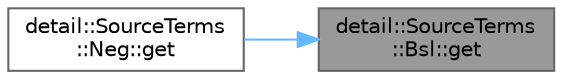 digraph "detail::SourceTerms::Bsl::get"
{
 // LATEX_PDF_SIZE
  bgcolor="transparent";
  edge [fontname=Helvetica,fontsize=10,labelfontname=Helvetica,labelfontsize=10];
  node [fontname=Helvetica,fontsize=10,shape=box,height=0.2,width=0.4];
  rankdir="RL";
  Node1 [id="Node000001",label="detail::SourceTerms\l::Bsl::get",height=0.2,width=0.4,color="gray40", fillcolor="grey60", style="filled", fontcolor="black",tooltip=" "];
  Node1 -> Node2 [id="edge1_Node000001_Node000002",dir="back",color="steelblue1",style="solid",tooltip=" "];
  Node2 [id="Node000002",label="detail::SourceTerms\l::Neg::get",height=0.2,width=0.4,color="grey40", fillcolor="white", style="filled",URL="$structdetail_1_1SourceTerms_1_1Neg.html#a3f680421347a04950e0859c9787a3d4a",tooltip=" "];
}
